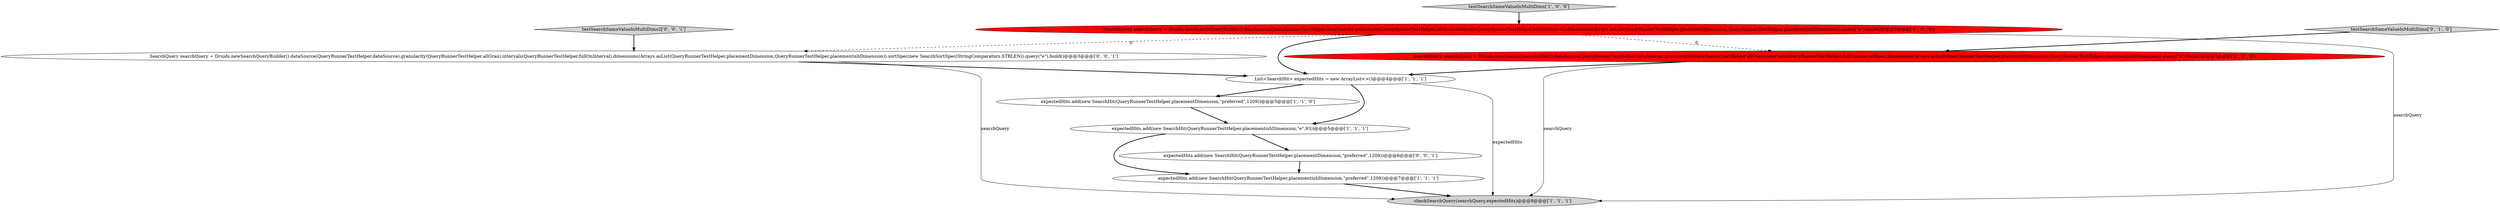 digraph {
5 [style = filled, label = "List<SearchHit> expectedHits = new ArrayList<>()@@@4@@@['1', '1', '1']", fillcolor = white, shape = ellipse image = "AAA0AAABBB1BBB"];
0 [style = filled, label = "expectedHits.add(new SearchHit(QueryRunnerTestHelper.placementishDimension,\"e\",93))@@@5@@@['1', '1', '1']", fillcolor = white, shape = ellipse image = "AAA0AAABBB1BBB"];
10 [style = filled, label = "SearchQuery searchQuery = Druids.newSearchQueryBuilder().dataSource(QueryRunnerTestHelper.dataSource).granularity(QueryRunnerTestHelper.allGran).intervals(QueryRunnerTestHelper.fullOnInterval).dimensions(Arrays.asList(QueryRunnerTestHelper.placementDimension,QueryRunnerTestHelper.placementishDimension)).sortSpec(new SearchSortSpec(StringComparators.STRLEN)).query(\"e\").build()@@@3@@@['0', '0', '1']", fillcolor = white, shape = ellipse image = "AAA0AAABBB3BBB"];
4 [style = filled, label = "testSearchSameValueInMultiDims['1', '0', '0']", fillcolor = lightgray, shape = diamond image = "AAA0AAABBB1BBB"];
6 [style = filled, label = "checkSearchQuery(searchQuery,expectedHits)@@@8@@@['1', '1', '1']", fillcolor = lightgray, shape = ellipse image = "AAA0AAABBB1BBB"];
8 [style = filled, label = "SearchQuery searchQuery = Druids.newSearchQueryBuilder().dataSource(QueryRunnerTestHelper.dataSource).granularity(QueryRunnerTestHelper.allGran).intervals(QueryRunnerTestHelper.fullOnIntervalSpec).dimensions(Arrays.asList(QueryRunnerTestHelper.placementDimension,QueryRunnerTestHelper.placementishDimension)).query(\"e\").build()@@@3@@@['0', '1', '0']", fillcolor = red, shape = ellipse image = "AAA1AAABBB2BBB"];
3 [style = filled, label = "expectedHits.add(new SearchHit(QueryRunnerTestHelper.placementishDimension,\"preferred\",1209))@@@7@@@['1', '1', '1']", fillcolor = white, shape = ellipse image = "AAA0AAABBB1BBB"];
1 [style = filled, label = "expectedHits.add(new SearchHit(QueryRunnerTestHelper.placementDimension,\"preferred\",1209))@@@5@@@['1', '1', '0']", fillcolor = white, shape = ellipse image = "AAA0AAABBB1BBB"];
2 [style = filled, label = "SearchQuery searchQuery = Druids.newSearchQueryBuilder().dataSource(QueryRunnerTestHelper.dataSource).granularity(QueryRunnerTestHelper.allGran).intervals(QueryRunnerTestHelper.fullOnInterval).dimensions(Arrays.asList(QueryRunnerTestHelper.placementDimension,QueryRunnerTestHelper.placementishDimension)).query(\"e\").build()@@@3@@@['1', '0', '0']", fillcolor = red, shape = ellipse image = "AAA1AAABBB1BBB"];
9 [style = filled, label = "expectedHits.add(new SearchHit(QueryRunnerTestHelper.placementDimension,\"preferred\",1209))@@@6@@@['0', '0', '1']", fillcolor = white, shape = ellipse image = "AAA0AAABBB3BBB"];
7 [style = filled, label = "testSearchSameValueInMultiDims['0', '1', '0']", fillcolor = lightgray, shape = diamond image = "AAA0AAABBB2BBB"];
11 [style = filled, label = "testSearchSameValueInMultiDims2['0', '0', '1']", fillcolor = lightgray, shape = diamond image = "AAA0AAABBB3BBB"];
0->3 [style = bold, label=""];
9->3 [style = bold, label=""];
5->1 [style = bold, label=""];
3->6 [style = bold, label=""];
2->10 [style = dashed, label="0"];
0->9 [style = bold, label=""];
10->6 [style = solid, label="searchQuery"];
1->0 [style = bold, label=""];
4->2 [style = bold, label=""];
10->5 [style = bold, label=""];
8->5 [style = bold, label=""];
5->0 [style = bold, label=""];
2->6 [style = solid, label="searchQuery"];
7->8 [style = bold, label=""];
11->10 [style = bold, label=""];
5->6 [style = solid, label="expectedHits"];
2->8 [style = dashed, label="0"];
8->6 [style = solid, label="searchQuery"];
2->5 [style = bold, label=""];
}

